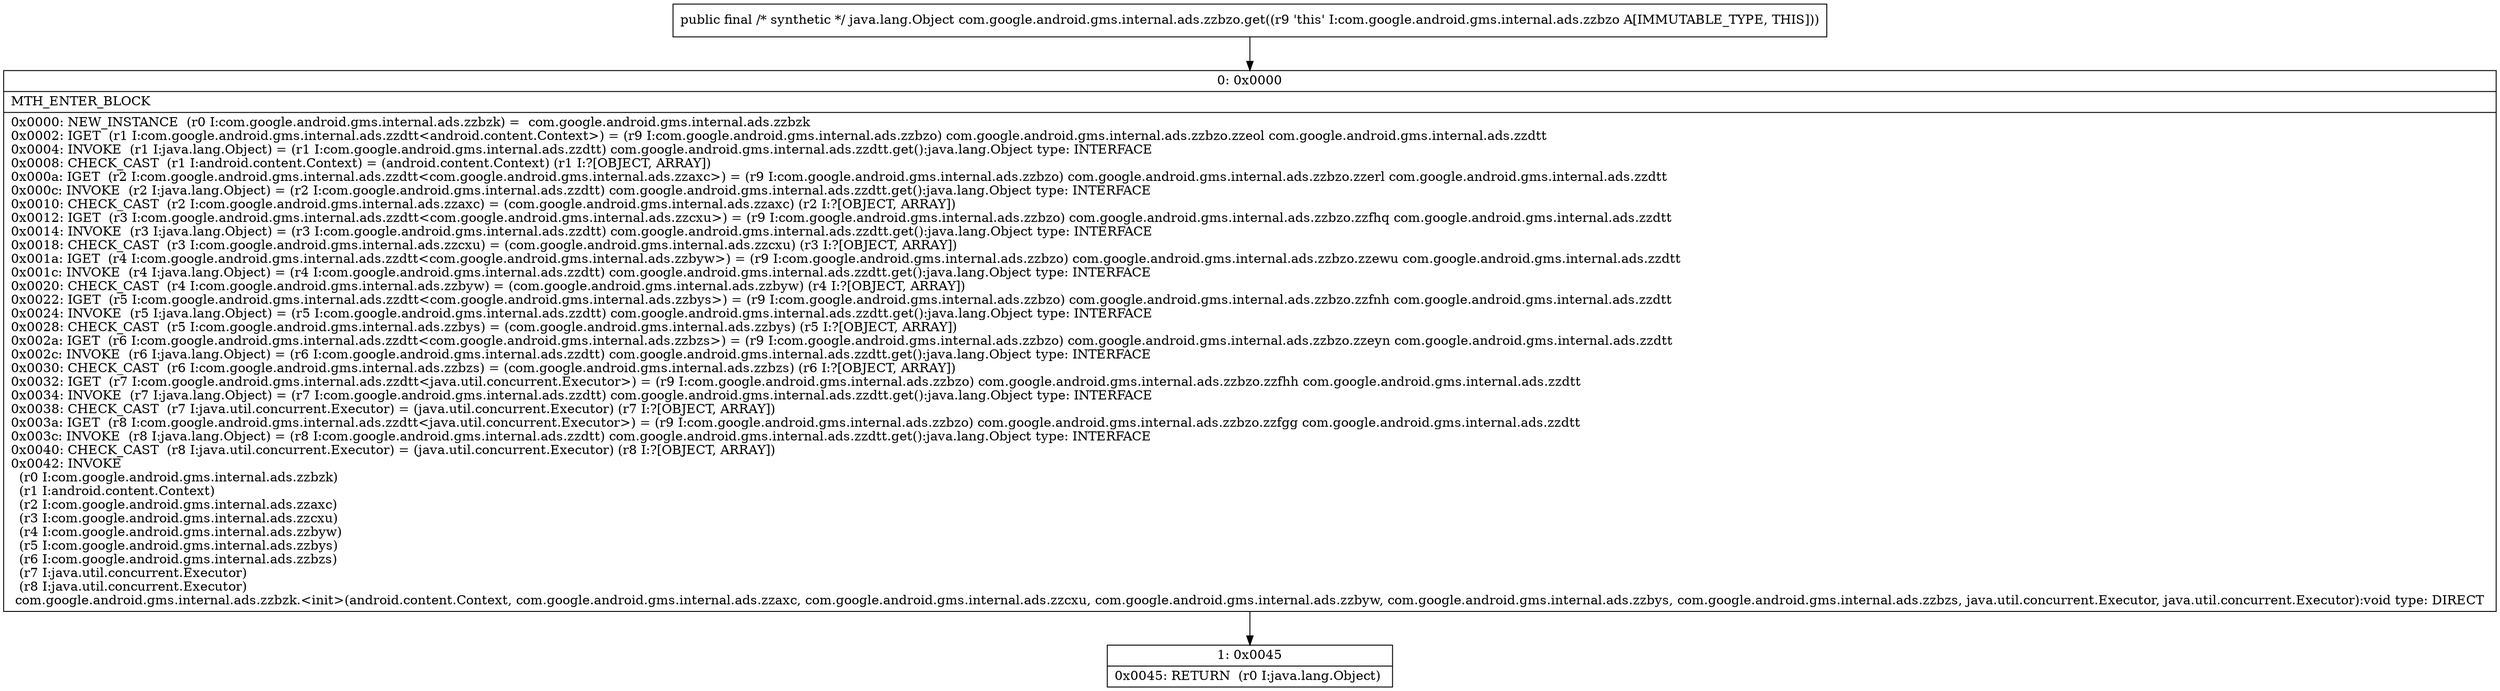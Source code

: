 digraph "CFG forcom.google.android.gms.internal.ads.zzbzo.get()Ljava\/lang\/Object;" {
Node_0 [shape=record,label="{0\:\ 0x0000|MTH_ENTER_BLOCK\l|0x0000: NEW_INSTANCE  (r0 I:com.google.android.gms.internal.ads.zzbzk) =  com.google.android.gms.internal.ads.zzbzk \l0x0002: IGET  (r1 I:com.google.android.gms.internal.ads.zzdtt\<android.content.Context\>) = (r9 I:com.google.android.gms.internal.ads.zzbzo) com.google.android.gms.internal.ads.zzbzo.zzeol com.google.android.gms.internal.ads.zzdtt \l0x0004: INVOKE  (r1 I:java.lang.Object) = (r1 I:com.google.android.gms.internal.ads.zzdtt) com.google.android.gms.internal.ads.zzdtt.get():java.lang.Object type: INTERFACE \l0x0008: CHECK_CAST  (r1 I:android.content.Context) = (android.content.Context) (r1 I:?[OBJECT, ARRAY]) \l0x000a: IGET  (r2 I:com.google.android.gms.internal.ads.zzdtt\<com.google.android.gms.internal.ads.zzaxc\>) = (r9 I:com.google.android.gms.internal.ads.zzbzo) com.google.android.gms.internal.ads.zzbzo.zzerl com.google.android.gms.internal.ads.zzdtt \l0x000c: INVOKE  (r2 I:java.lang.Object) = (r2 I:com.google.android.gms.internal.ads.zzdtt) com.google.android.gms.internal.ads.zzdtt.get():java.lang.Object type: INTERFACE \l0x0010: CHECK_CAST  (r2 I:com.google.android.gms.internal.ads.zzaxc) = (com.google.android.gms.internal.ads.zzaxc) (r2 I:?[OBJECT, ARRAY]) \l0x0012: IGET  (r3 I:com.google.android.gms.internal.ads.zzdtt\<com.google.android.gms.internal.ads.zzcxu\>) = (r9 I:com.google.android.gms.internal.ads.zzbzo) com.google.android.gms.internal.ads.zzbzo.zzfhq com.google.android.gms.internal.ads.zzdtt \l0x0014: INVOKE  (r3 I:java.lang.Object) = (r3 I:com.google.android.gms.internal.ads.zzdtt) com.google.android.gms.internal.ads.zzdtt.get():java.lang.Object type: INTERFACE \l0x0018: CHECK_CAST  (r3 I:com.google.android.gms.internal.ads.zzcxu) = (com.google.android.gms.internal.ads.zzcxu) (r3 I:?[OBJECT, ARRAY]) \l0x001a: IGET  (r4 I:com.google.android.gms.internal.ads.zzdtt\<com.google.android.gms.internal.ads.zzbyw\>) = (r9 I:com.google.android.gms.internal.ads.zzbzo) com.google.android.gms.internal.ads.zzbzo.zzewu com.google.android.gms.internal.ads.zzdtt \l0x001c: INVOKE  (r4 I:java.lang.Object) = (r4 I:com.google.android.gms.internal.ads.zzdtt) com.google.android.gms.internal.ads.zzdtt.get():java.lang.Object type: INTERFACE \l0x0020: CHECK_CAST  (r4 I:com.google.android.gms.internal.ads.zzbyw) = (com.google.android.gms.internal.ads.zzbyw) (r4 I:?[OBJECT, ARRAY]) \l0x0022: IGET  (r5 I:com.google.android.gms.internal.ads.zzdtt\<com.google.android.gms.internal.ads.zzbys\>) = (r9 I:com.google.android.gms.internal.ads.zzbzo) com.google.android.gms.internal.ads.zzbzo.zzfnh com.google.android.gms.internal.ads.zzdtt \l0x0024: INVOKE  (r5 I:java.lang.Object) = (r5 I:com.google.android.gms.internal.ads.zzdtt) com.google.android.gms.internal.ads.zzdtt.get():java.lang.Object type: INTERFACE \l0x0028: CHECK_CAST  (r5 I:com.google.android.gms.internal.ads.zzbys) = (com.google.android.gms.internal.ads.zzbys) (r5 I:?[OBJECT, ARRAY]) \l0x002a: IGET  (r6 I:com.google.android.gms.internal.ads.zzdtt\<com.google.android.gms.internal.ads.zzbzs\>) = (r9 I:com.google.android.gms.internal.ads.zzbzo) com.google.android.gms.internal.ads.zzbzo.zzeyn com.google.android.gms.internal.ads.zzdtt \l0x002c: INVOKE  (r6 I:java.lang.Object) = (r6 I:com.google.android.gms.internal.ads.zzdtt) com.google.android.gms.internal.ads.zzdtt.get():java.lang.Object type: INTERFACE \l0x0030: CHECK_CAST  (r6 I:com.google.android.gms.internal.ads.zzbzs) = (com.google.android.gms.internal.ads.zzbzs) (r6 I:?[OBJECT, ARRAY]) \l0x0032: IGET  (r7 I:com.google.android.gms.internal.ads.zzdtt\<java.util.concurrent.Executor\>) = (r9 I:com.google.android.gms.internal.ads.zzbzo) com.google.android.gms.internal.ads.zzbzo.zzfhh com.google.android.gms.internal.ads.zzdtt \l0x0034: INVOKE  (r7 I:java.lang.Object) = (r7 I:com.google.android.gms.internal.ads.zzdtt) com.google.android.gms.internal.ads.zzdtt.get():java.lang.Object type: INTERFACE \l0x0038: CHECK_CAST  (r7 I:java.util.concurrent.Executor) = (java.util.concurrent.Executor) (r7 I:?[OBJECT, ARRAY]) \l0x003a: IGET  (r8 I:com.google.android.gms.internal.ads.zzdtt\<java.util.concurrent.Executor\>) = (r9 I:com.google.android.gms.internal.ads.zzbzo) com.google.android.gms.internal.ads.zzbzo.zzfgg com.google.android.gms.internal.ads.zzdtt \l0x003c: INVOKE  (r8 I:java.lang.Object) = (r8 I:com.google.android.gms.internal.ads.zzdtt) com.google.android.gms.internal.ads.zzdtt.get():java.lang.Object type: INTERFACE \l0x0040: CHECK_CAST  (r8 I:java.util.concurrent.Executor) = (java.util.concurrent.Executor) (r8 I:?[OBJECT, ARRAY]) \l0x0042: INVOKE  \l  (r0 I:com.google.android.gms.internal.ads.zzbzk)\l  (r1 I:android.content.Context)\l  (r2 I:com.google.android.gms.internal.ads.zzaxc)\l  (r3 I:com.google.android.gms.internal.ads.zzcxu)\l  (r4 I:com.google.android.gms.internal.ads.zzbyw)\l  (r5 I:com.google.android.gms.internal.ads.zzbys)\l  (r6 I:com.google.android.gms.internal.ads.zzbzs)\l  (r7 I:java.util.concurrent.Executor)\l  (r8 I:java.util.concurrent.Executor)\l com.google.android.gms.internal.ads.zzbzk.\<init\>(android.content.Context, com.google.android.gms.internal.ads.zzaxc, com.google.android.gms.internal.ads.zzcxu, com.google.android.gms.internal.ads.zzbyw, com.google.android.gms.internal.ads.zzbys, com.google.android.gms.internal.ads.zzbzs, java.util.concurrent.Executor, java.util.concurrent.Executor):void type: DIRECT \l}"];
Node_1 [shape=record,label="{1\:\ 0x0045|0x0045: RETURN  (r0 I:java.lang.Object) \l}"];
MethodNode[shape=record,label="{public final \/* synthetic *\/ java.lang.Object com.google.android.gms.internal.ads.zzbzo.get((r9 'this' I:com.google.android.gms.internal.ads.zzbzo A[IMMUTABLE_TYPE, THIS])) }"];
MethodNode -> Node_0;
Node_0 -> Node_1;
}


